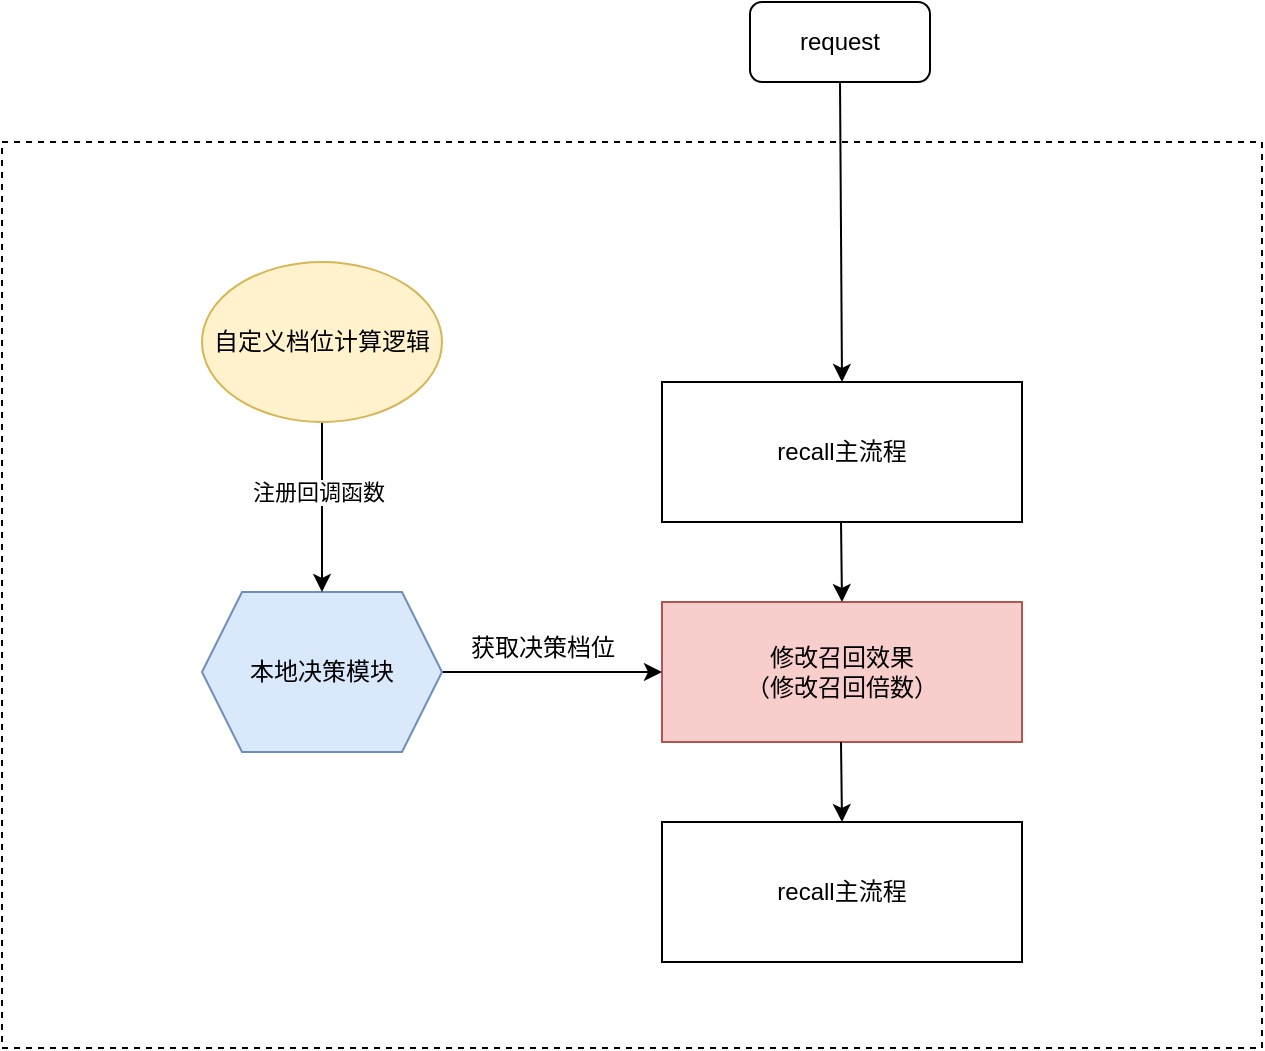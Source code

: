 <mxfile version="21.3.7" type="github">
  <diagram name="第 1 页" id="3vXRW3onhMDnrju-a3GT">
    <mxGraphModel dx="1434" dy="674" grid="1" gridSize="10" guides="1" tooltips="1" connect="1" arrows="1" fold="1" page="1" pageScale="1" pageWidth="827" pageHeight="1169" math="0" shadow="0">
      <root>
        <mxCell id="0" />
        <mxCell id="1" parent="0" />
        <mxCell id="0efaH-HFPYKLyXuHY3B8-3" value="" style="rounded=0;whiteSpace=wrap;html=1;dashed=1;" vertex="1" parent="1">
          <mxGeometry x="40" y="170" width="630" height="453" as="geometry" />
        </mxCell>
        <mxCell id="7Lpbf4hjDQmTumKoWNzC-1" value="recall主流程" style="rounded=0;whiteSpace=wrap;html=1;" parent="1" vertex="1">
          <mxGeometry x="370" y="290" width="180" height="70" as="geometry" />
        </mxCell>
        <mxCell id="7Lpbf4hjDQmTumKoWNzC-2" value="request" style="rounded=1;whiteSpace=wrap;html=1;" parent="1" vertex="1">
          <mxGeometry x="414" y="100" width="90" height="40" as="geometry" />
        </mxCell>
        <mxCell id="7Lpbf4hjDQmTumKoWNzC-3" value="" style="endArrow=classic;html=1;rounded=0;exitX=0.5;exitY=1;exitDx=0;exitDy=0;entryX=0.5;entryY=0;entryDx=0;entryDy=0;" parent="1" source="7Lpbf4hjDQmTumKoWNzC-2" target="7Lpbf4hjDQmTumKoWNzC-1" edge="1">
          <mxGeometry width="50" height="50" relative="1" as="geometry">
            <mxPoint x="530" y="240" as="sourcePoint" />
            <mxPoint x="580" y="190" as="targetPoint" />
          </mxGeometry>
        </mxCell>
        <mxCell id="7Lpbf4hjDQmTumKoWNzC-5" style="edgeStyle=orthogonalEdgeStyle;rounded=0;orthogonalLoop=1;jettySize=auto;html=1;exitX=0.5;exitY=1;exitDx=0;exitDy=0;" parent="1" source="7Lpbf4hjDQmTumKoWNzC-1" target="7Lpbf4hjDQmTumKoWNzC-1" edge="1">
          <mxGeometry relative="1" as="geometry" />
        </mxCell>
        <mxCell id="7Lpbf4hjDQmTumKoWNzC-6" value="recall主流程" style="rounded=0;whiteSpace=wrap;html=1;" parent="1" vertex="1">
          <mxGeometry x="370" y="510" width="180" height="70" as="geometry" />
        </mxCell>
        <mxCell id="7Lpbf4hjDQmTumKoWNzC-7" value="修改召回效果&lt;br&gt;（修改召回倍数）" style="rounded=0;whiteSpace=wrap;html=1;fillColor=#f8cecc;strokeColor=#b85450;" parent="1" vertex="1">
          <mxGeometry x="370" y="400" width="180" height="70" as="geometry" />
        </mxCell>
        <mxCell id="7Lpbf4hjDQmTumKoWNzC-8" value="" style="endArrow=classic;html=1;rounded=0;exitX=0.5;exitY=1;exitDx=0;exitDy=0;" parent="1" edge="1">
          <mxGeometry width="50" height="50" relative="1" as="geometry">
            <mxPoint x="459.5" y="360" as="sourcePoint" />
            <mxPoint x="460" y="400" as="targetPoint" />
          </mxGeometry>
        </mxCell>
        <mxCell id="7Lpbf4hjDQmTumKoWNzC-9" value="" style="endArrow=classic;html=1;rounded=0;exitX=0.5;exitY=1;exitDx=0;exitDy=0;" parent="1" edge="1">
          <mxGeometry width="50" height="50" relative="1" as="geometry">
            <mxPoint x="459.5" y="470" as="sourcePoint" />
            <mxPoint x="460" y="510" as="targetPoint" />
            <Array as="points">
              <mxPoint x="460" y="510" />
            </Array>
          </mxGeometry>
        </mxCell>
        <mxCell id="7Lpbf4hjDQmTumKoWNzC-11" value="" style="edgeStyle=orthogonalEdgeStyle;rounded=0;orthogonalLoop=1;jettySize=auto;html=1;" parent="1" source="7Lpbf4hjDQmTumKoWNzC-10" target="7Lpbf4hjDQmTumKoWNzC-7" edge="1">
          <mxGeometry relative="1" as="geometry" />
        </mxCell>
        <mxCell id="7Lpbf4hjDQmTumKoWNzC-10" value="本地决策模块" style="shape=hexagon;perimeter=hexagonPerimeter2;whiteSpace=wrap;html=1;fixedSize=1;fillColor=#dae8fc;strokeColor=#6c8ebf;" parent="1" vertex="1">
          <mxGeometry x="140" y="395" width="120" height="80" as="geometry" />
        </mxCell>
        <mxCell id="7Lpbf4hjDQmTumKoWNzC-12" value="获取决策档位" style="text;html=1;align=center;verticalAlign=middle;resizable=0;points=[];autosize=1;strokeColor=none;fillColor=none;" parent="1" vertex="1">
          <mxGeometry x="260" y="408" width="100" height="30" as="geometry" />
        </mxCell>
        <mxCell id="0efaH-HFPYKLyXuHY3B8-6" value="" style="edgeStyle=orthogonalEdgeStyle;rounded=0;orthogonalLoop=1;jettySize=auto;html=1;" edge="1" parent="1" source="0efaH-HFPYKLyXuHY3B8-5" target="7Lpbf4hjDQmTumKoWNzC-10">
          <mxGeometry relative="1" as="geometry" />
        </mxCell>
        <mxCell id="0efaH-HFPYKLyXuHY3B8-7" value="注册回调函数" style="edgeLabel;html=1;align=center;verticalAlign=middle;resizable=0;points=[];" vertex="1" connectable="0" parent="0efaH-HFPYKLyXuHY3B8-6">
          <mxGeometry x="-0.176" y="-2" relative="1" as="geometry">
            <mxPoint as="offset" />
          </mxGeometry>
        </mxCell>
        <mxCell id="0efaH-HFPYKLyXuHY3B8-5" value="自定义档位计算逻辑" style="ellipse;whiteSpace=wrap;html=1;fillColor=#fff2cc;strokeColor=#d6b656;" vertex="1" parent="1">
          <mxGeometry x="140" y="230" width="120" height="80" as="geometry" />
        </mxCell>
      </root>
    </mxGraphModel>
  </diagram>
</mxfile>
